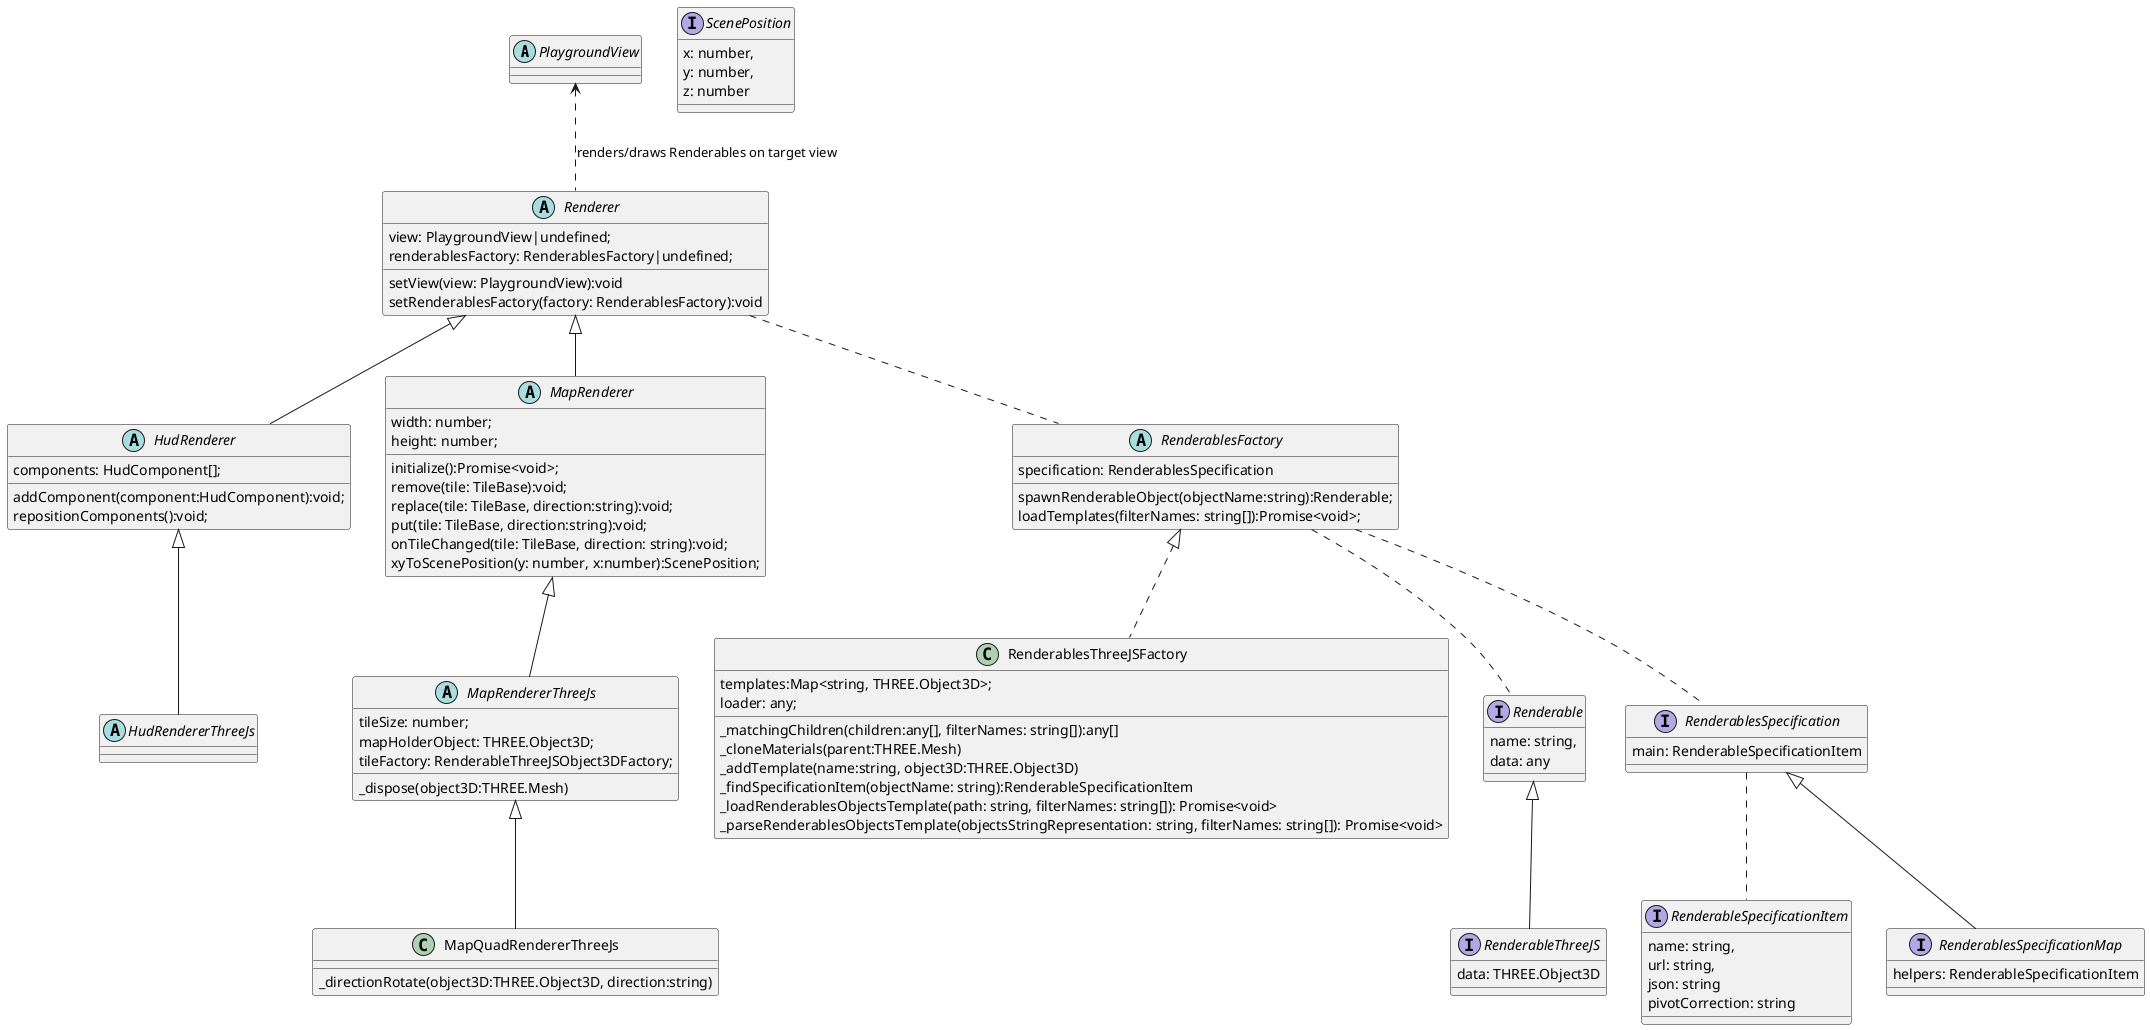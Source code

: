 @startuml



abstract class PlaygroundView {  }


abstract class Renderer {
  view: PlaygroundView|undefined;
  renderablesFactory: RenderablesFactory|undefined;
  {method} setView(view: PlaygroundView):void
  {method} setRenderablesFactory(factory: RenderablesFactory):void
}

abstract class HudRenderer {
  components: HudComponent[];
  {method} addComponent(component:HudComponent):void;
  {method} repositionComponents():void;
}

abstract class HudRendererThreeJs {}

abstract class MapRenderer {
  {field} width: number;
  {field} height: number;
  

  {method} initialize():Promise<void>;
  {method} remove(tile: TileBase):void;
  {method} replace(tile: TileBase, direction:string):void;
  {method} put(tile: TileBase, direction:string):void;
  {method} onTileChanged(tile: TileBase, direction: string):void;
  {method} xyToScenePosition(y: number, x:number):ScenePosition;
}

abstract class MapRendererThreeJs {
  tileSize: number;
  mapHolderObject: THREE.Object3D;
  tileFactory: RenderableThreeJSObject3DFactory;

  {method} _dispose(object3D:THREE.Mesh)
}

class MapQuadRendererThreeJs {
  {method} _directionRotate(object3D:THREE.Object3D, direction:string)
}

abstract class RenderablesFactory {
  specification: RenderablesSpecification
  {method} spawnRenderableObject(objectName:string):Renderable;
  {method} loadTemplates(filterNames: string[]):Promise<void>;
}

class RenderablesThreeJSFactory {
  templates:Map<string, THREE.Object3D>;
  loader: any;
  {method} _matchingChildren(children:any[], filterNames: string[]):any[]
  {method} _cloneMaterials(parent:THREE.Mesh)
  {method} _addTemplate(name:string, object3D:THREE.Object3D)
  {method} _findSpecificationItem(objectName: string):RenderableSpecificationItem
  {method} _loadRenderablesObjectsTemplate(path: string, filterNames: string[]): Promise<void>
  {method} _parseRenderablesObjectsTemplate(objectsStringRepresentation: string, filterNames: string[]): Promise<void>
}

interface Renderable{
  name: string,
  data: any
}

interface RenderableThreeJS{
  data: THREE.Object3D
}



interface RenderableSpecificationItem {
  name: string,
  url: string,
  json: string
  pivotCorrection: string
}

interface RenderablesSpecification {
  main: RenderableSpecificationItem  
}

interface RenderablesSpecificationMap {
  helpers: RenderableSpecificationItem
}

interface ScenePosition {
  x: number,
  y: number,
  z: number
}

PlaygroundView <.. Renderer : renders/draws Renderables on target view

Renderer <|-- MapRenderer
Renderer <|-- HudRenderer
HudRenderer <|-- HudRendererThreeJs
MapRenderer <|-- MapRendererThreeJs
MapRendererThreeJs <|-- MapQuadRendererThreeJs
Renderer .. RenderablesFactory
RenderablesFactory .. Renderable

RenderablesFactory <|.. RenderablesThreeJSFactory

Renderable <|-- RenderableThreeJS

RenderablesSpecification <|-- RenderablesSpecificationMap

RenderablesSpecification .. RenderableSpecificationItem

RenderablesFactory .. RenderablesSpecification
@enduml